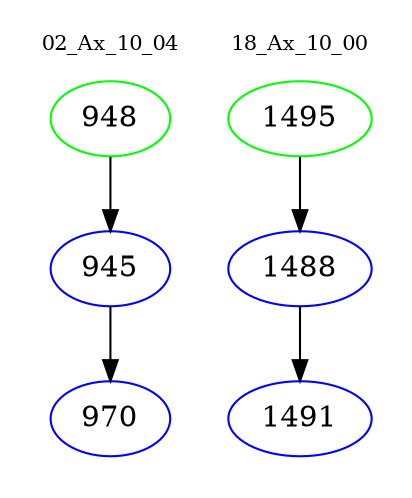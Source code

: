 digraph{
subgraph cluster_0 {
color = white
label = "02_Ax_10_04";
fontsize=10;
T0_948 [label="948", color="green"]
T0_948 -> T0_945 [color="black"]
T0_945 [label="945", color="blue"]
T0_945 -> T0_970 [color="black"]
T0_970 [label="970", color="blue"]
}
subgraph cluster_1 {
color = white
label = "18_Ax_10_00";
fontsize=10;
T1_1495 [label="1495", color="green"]
T1_1495 -> T1_1488 [color="black"]
T1_1488 [label="1488", color="blue"]
T1_1488 -> T1_1491 [color="black"]
T1_1491 [label="1491", color="blue"]
}
}
